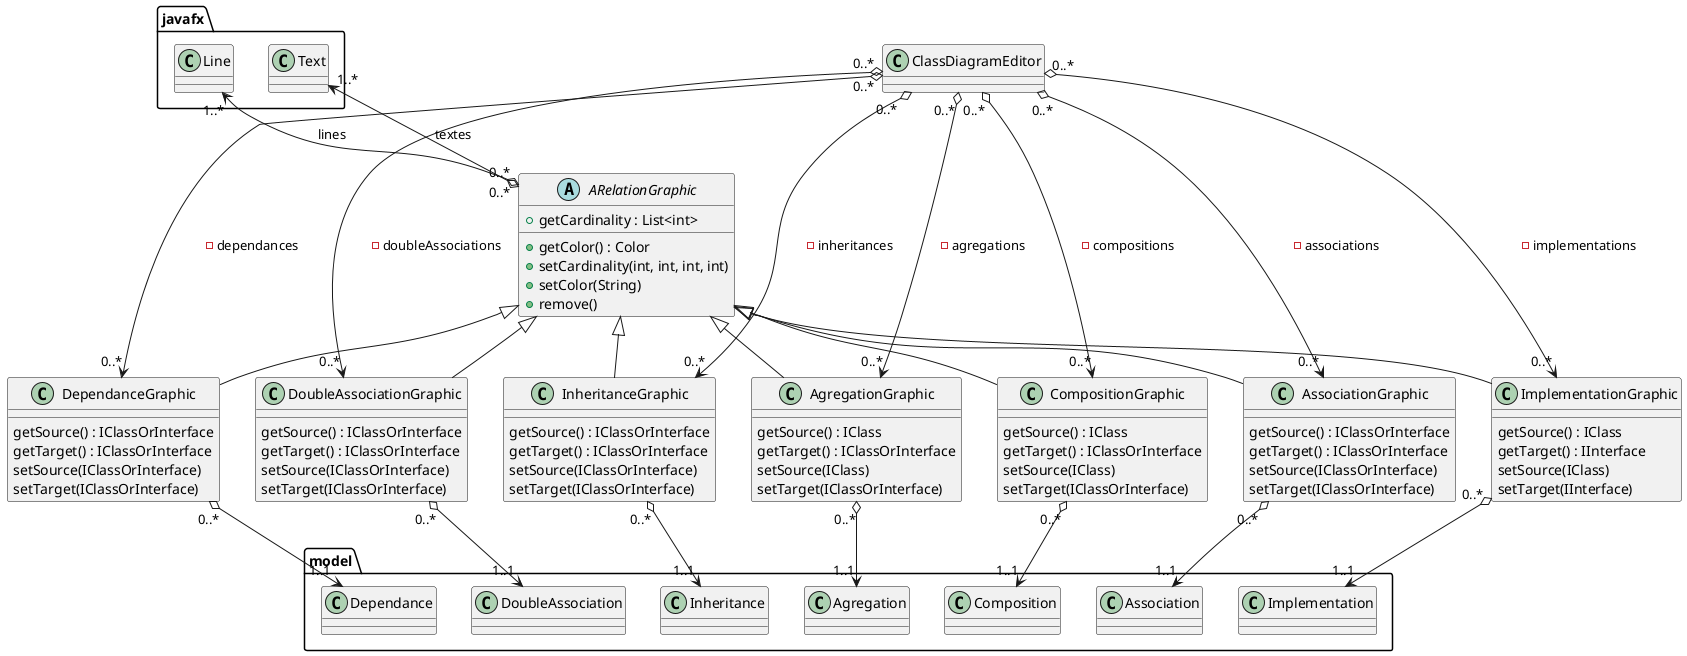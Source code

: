 @startuml

class ClassDiagramEditor

package javafx {
    class Text
    class Line
}

package model {
    class Association
    class Composition
    class Agregation
    class DoubleAssociation
    class Dependance
    class Inheritance
    class Implementation
}

abstract ARelationGraphic

class AssociationGraphic
class CompositionGraphic
class AgregationGraphic
class DoubleAssociationGraphic
class DependanceGraphic
class InheritanceGraphic
class ImplementationGraphic

'-----------------------------
'---------DEFINITIONS
'----------------------------- 

abstract ARelationGraphic {
    + getCardinality : List<int>
    + getColor() : Color
    + setCardinality(int, int, int, int)
    + setColor(String)
    + remove()
}

class AssociationGraphic {
    getSource() : IClassOrInterface
    getTarget() : IClassOrInterface
    setSource(IClassOrInterface)
    setTarget(IClassOrInterface)
}
class CompositionGraphic {
    getSource() : IClass
    getTarget() : IClassOrInterface
    setSource(IClass)
    setTarget(IClassOrInterface)
}
class AgregationGraphic {
    getSource() : IClass
    getTarget() : IClassOrInterface
    setSource(IClass) 
    setTarget(IClassOrInterface)
}
class DoubleAssociationGraphic {
    getSource() : IClassOrInterface
    getTarget() : IClassOrInterface
    setSource(IClassOrInterface)
    setTarget(IClassOrInterface)
}
class DependanceGraphic {
    getSource() : IClassOrInterface
    getTarget() : IClassOrInterface
    setSource(IClassOrInterface)
    setTarget(IClassOrInterface)
}
class InheritanceGraphic {
    getSource() : IClassOrInterface
    getTarget() : IClassOrInterface
    setSource(IClassOrInterface)
    setTarget(IClassOrInterface)
}
class ImplementationGraphic {
    getSource() : IClass
    getTarget() : IInterface
    setSource(IClass)
    setTarget(IInterface)
}

'-----------------------------
'---------RELATIONS
'-----------------------------

ClassDiagramEditor "0..*" o---> "0..*" AssociationGraphic : -associations
ClassDiagramEditor "0..*" o---> "0..*" CompositionGraphic : -compositions
ClassDiagramEditor "0..*" o---> "0..*" AgregationGraphic : -agregations
ClassDiagramEditor "0..*" o---> "0..*" DoubleAssociationGraphic : -doubleAssociations
ClassDiagramEditor "0..*" o---> "0..*" DependanceGraphic : -dependances
ClassDiagramEditor "0..*" o---> "0..*" InheritanceGraphic : -inheritances
ClassDiagramEditor "0..*" o---> "0..*" ImplementationGraphic : -implementations

Line "1..*" <--o "0..*" ARelationGraphic : lines
Text "1..*" <--o "0..*" ARelationGraphic : textes

ARelationGraphic <|-- AssociationGraphic
ARelationGraphic <|-- CompositionGraphic
ARelationGraphic <|-- AgregationGraphic
ARelationGraphic <|-- DoubleAssociationGraphic
ARelationGraphic <|-- DependanceGraphic
ARelationGraphic <|-- InheritanceGraphic
ARelationGraphic <|-- ImplementationGraphic

AssociationGraphic "0..*" o--> "1..1" Association
CompositionGraphic "0..*" o--> "1..1" Composition
AgregationGraphic "0..*" o--> "1..1" Agregation
DoubleAssociationGraphic "0..*" o--> "1..1" DoubleAssociation
DependanceGraphic "0..*" o--> "1..1" Dependance
InheritanceGraphic "0..*" o--> "1..1" Inheritance
ImplementationGraphic "0..*" o--> "1..1" Implementation

@enduml
